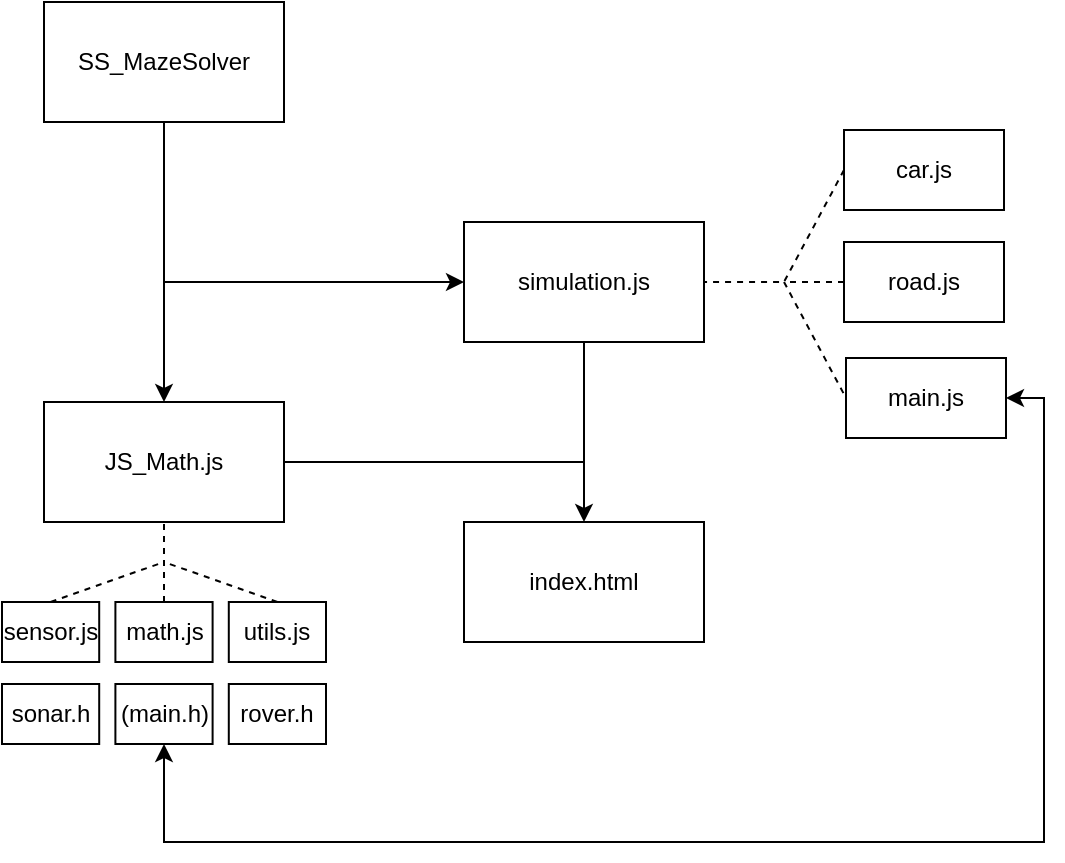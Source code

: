 <mxfile version="20.8.3" type="github"><diagram id="kgpKYQtTHZ0yAKxKKP6v" name="Page-1"><mxGraphModel dx="1434" dy="834" grid="0" gridSize="10" guides="1" tooltips="1" connect="1" arrows="1" fold="1" page="1" pageScale="1" pageWidth="850" pageHeight="1100" math="0" shadow="0"><root><mxCell id="0"/><mxCell id="1" parent="0"/><mxCell id="qymxSupLD9ofBGXZElv0-1" value="SS_MazeSolver" style="rounded=0;whiteSpace=wrap;html=1;" parent="1" vertex="1"><mxGeometry x="40" y="40" width="120" height="60" as="geometry"/></mxCell><mxCell id="qymxSupLD9ofBGXZElv0-5" value="JS_Math.js" style="rounded=0;whiteSpace=wrap;html=1;" parent="1" vertex="1"><mxGeometry x="40" y="240" width="120" height="60" as="geometry"/></mxCell><mxCell id="qymxSupLD9ofBGXZElv0-6" value="" style="endArrow=classic;html=1;rounded=0;exitX=0.5;exitY=1;exitDx=0;exitDy=0;entryX=0.5;entryY=0;entryDx=0;entryDy=0;" parent="1" source="qymxSupLD9ofBGXZElv0-1" target="qymxSupLD9ofBGXZElv0-5" edge="1"><mxGeometry width="50" height="50" relative="1" as="geometry"><mxPoint x="100" y="180" as="sourcePoint"/><mxPoint x="150" y="130" as="targetPoint"/></mxGeometry></mxCell><mxCell id="qymxSupLD9ofBGXZElv0-7" value="" style="endArrow=classic;html=1;rounded=0;entryX=0;entryY=0.5;entryDx=0;entryDy=0;" parent="1" target="qymxSupLD9ofBGXZElv0-8" edge="1"><mxGeometry width="50" height="50" relative="1" as="geometry"><mxPoint x="100" y="180" as="sourcePoint"/><mxPoint x="250" y="180" as="targetPoint"/></mxGeometry></mxCell><mxCell id="qymxSupLD9ofBGXZElv0-8" value="simulation.js" style="rounded=0;whiteSpace=wrap;html=1;" parent="1" vertex="1"><mxGeometry x="250" y="150" width="120" height="60" as="geometry"/></mxCell><mxCell id="qymxSupLD9ofBGXZElv0-9" value="index.html" style="rounded=0;whiteSpace=wrap;html=1;" parent="1" vertex="1"><mxGeometry x="250" y="300" width="120" height="60" as="geometry"/></mxCell><mxCell id="qymxSupLD9ofBGXZElv0-12" value="car.js" style="rounded=0;whiteSpace=wrap;html=1;" parent="1" vertex="1"><mxGeometry x="440" y="104" width="80" height="40" as="geometry"/></mxCell><mxCell id="qymxSupLD9ofBGXZElv0-13" value="road.js" style="rounded=0;whiteSpace=wrap;html=1;" parent="1" vertex="1"><mxGeometry x="440" y="160" width="80" height="40" as="geometry"/></mxCell><mxCell id="qymxSupLD9ofBGXZElv0-14" value="main.js" style="rounded=0;whiteSpace=wrap;html=1;" parent="1" vertex="1"><mxGeometry x="441" y="218" width="80" height="40" as="geometry"/></mxCell><mxCell id="qymxSupLD9ofBGXZElv0-20" value="" style="endArrow=classic;html=1;rounded=0;exitX=1;exitY=0.5;exitDx=0;exitDy=0;entryX=0.5;entryY=0;entryDx=0;entryDy=0;" parent="1" source="qymxSupLD9ofBGXZElv0-5" target="qymxSupLD9ofBGXZElv0-9" edge="1"><mxGeometry width="50" height="50" relative="1" as="geometry"><mxPoint x="100" y="370" as="sourcePoint"/><mxPoint x="150" y="320" as="targetPoint"/><Array as="points"><mxPoint x="310" y="270"/></Array></mxGeometry></mxCell><mxCell id="qymxSupLD9ofBGXZElv0-22" value="" style="endArrow=none;html=1;rounded=0;entryX=0.5;entryY=1;entryDx=0;entryDy=0;" parent="1" target="qymxSupLD9ofBGXZElv0-8" edge="1"><mxGeometry width="50" height="50" relative="1" as="geometry"><mxPoint x="310" y="270" as="sourcePoint"/><mxPoint x="150" y="320" as="targetPoint"/></mxGeometry></mxCell><mxCell id="qymxSupLD9ofBGXZElv0-23" value="" style="endArrow=none;dashed=1;html=1;rounded=0;exitX=0;exitY=0.5;exitDx=0;exitDy=0;entryX=1;entryY=0.5;entryDx=0;entryDy=0;" parent="1" source="qymxSupLD9ofBGXZElv0-12" target="qymxSupLD9ofBGXZElv0-8" edge="1"><mxGeometry width="50" height="50" relative="1" as="geometry"><mxPoint x="100" y="370" as="sourcePoint"/><mxPoint x="150" y="320" as="targetPoint"/><Array as="points"><mxPoint x="410" y="180"/></Array></mxGeometry></mxCell><mxCell id="qymxSupLD9ofBGXZElv0-25" value="" style="endArrow=none;dashed=1;html=1;rounded=0;exitX=0;exitY=0.5;exitDx=0;exitDy=0;" parent="1" source="qymxSupLD9ofBGXZElv0-13" edge="1"><mxGeometry width="50" height="50" relative="1" as="geometry"><mxPoint x="100" y="370" as="sourcePoint"/><mxPoint x="410" y="180" as="targetPoint"/></mxGeometry></mxCell><mxCell id="qymxSupLD9ofBGXZElv0-27" value="" style="endArrow=none;dashed=1;html=1;rounded=0;entryX=0;entryY=0.5;entryDx=0;entryDy=0;" parent="1" target="qymxSupLD9ofBGXZElv0-14" edge="1"><mxGeometry width="50" height="50" relative="1" as="geometry"><mxPoint x="410" y="180" as="sourcePoint"/><mxPoint x="150" y="320" as="targetPoint"/></mxGeometry></mxCell><mxCell id="qymxSupLD9ofBGXZElv0-28" value="sensor.js" style="rounded=0;whiteSpace=wrap;html=1;" parent="1" vertex="1"><mxGeometry x="19" y="340" width="48.6" height="30" as="geometry"/></mxCell><mxCell id="qymxSupLD9ofBGXZElv0-29" value="math.js" style="rounded=0;whiteSpace=wrap;html=1;" parent="1" vertex="1"><mxGeometry x="75.7" y="340" width="48.6" height="30" as="geometry"/></mxCell><mxCell id="qymxSupLD9ofBGXZElv0-30" value="utils.js" style="rounded=0;whiteSpace=wrap;html=1;" parent="1" vertex="1"><mxGeometry x="132.4" y="340" width="48.6" height="30" as="geometry"/></mxCell><mxCell id="qymxSupLD9ofBGXZElv0-33" value="" style="endArrow=none;dashed=1;html=1;rounded=0;entryX=0.5;entryY=1;entryDx=0;entryDy=0;exitX=0.5;exitY=0;exitDx=0;exitDy=0;" parent="1" source="qymxSupLD9ofBGXZElv0-29" target="qymxSupLD9ofBGXZElv0-5" edge="1"><mxGeometry width="50" height="50" relative="1" as="geometry"><mxPoint x="100" y="340" as="sourcePoint"/><mxPoint x="150" y="320" as="targetPoint"/></mxGeometry></mxCell><mxCell id="qymxSupLD9ofBGXZElv0-34" value="" style="endArrow=none;dashed=1;html=1;rounded=0;exitX=0.5;exitY=0;exitDx=0;exitDy=0;" parent="1" source="qymxSupLD9ofBGXZElv0-28" edge="1"><mxGeometry width="50" height="50" relative="1" as="geometry"><mxPoint x="100" y="370" as="sourcePoint"/><mxPoint x="100" y="320" as="targetPoint"/></mxGeometry></mxCell><mxCell id="qymxSupLD9ofBGXZElv0-35" value="" style="endArrow=none;dashed=1;html=1;rounded=0;exitX=0.5;exitY=0;exitDx=0;exitDy=0;" parent="1" source="qymxSupLD9ofBGXZElv0-30" edge="1"><mxGeometry width="50" height="50" relative="1" as="geometry"><mxPoint x="100" y="370" as="sourcePoint"/><mxPoint x="100" y="320" as="targetPoint"/></mxGeometry></mxCell><mxCell id="qymxSupLD9ofBGXZElv0-37" value="sonar.h" style="rounded=0;whiteSpace=wrap;html=1;" parent="1" vertex="1"><mxGeometry x="19" y="381" width="48.6" height="30" as="geometry"/></mxCell><mxCell id="qymxSupLD9ofBGXZElv0-38" value="(main.h)" style="rounded=0;whiteSpace=wrap;html=1;" parent="1" vertex="1"><mxGeometry x="75.7" y="381" width="48.6" height="30" as="geometry"/></mxCell><mxCell id="qymxSupLD9ofBGXZElv0-39" value="rover.h" style="rounded=0;whiteSpace=wrap;html=1;" parent="1" vertex="1"><mxGeometry x="132.4" y="381" width="48.6" height="30" as="geometry"/></mxCell><mxCell id="qymxSupLD9ofBGXZElv0-41" value="" style="endArrow=classic;startArrow=classic;html=1;rounded=0;exitX=0.5;exitY=1;exitDx=0;exitDy=0;entryX=1;entryY=0.5;entryDx=0;entryDy=0;" parent="1" source="qymxSupLD9ofBGXZElv0-38" target="qymxSupLD9ofBGXZElv0-14" edge="1"><mxGeometry width="50" height="50" relative="1" as="geometry"><mxPoint x="100" y="370" as="sourcePoint"/><mxPoint x="150" y="320" as="targetPoint"/><Array as="points"><mxPoint x="100" y="460"/><mxPoint x="540" y="460"/><mxPoint x="540" y="238"/></Array></mxGeometry></mxCell></root></mxGraphModel></diagram></mxfile>